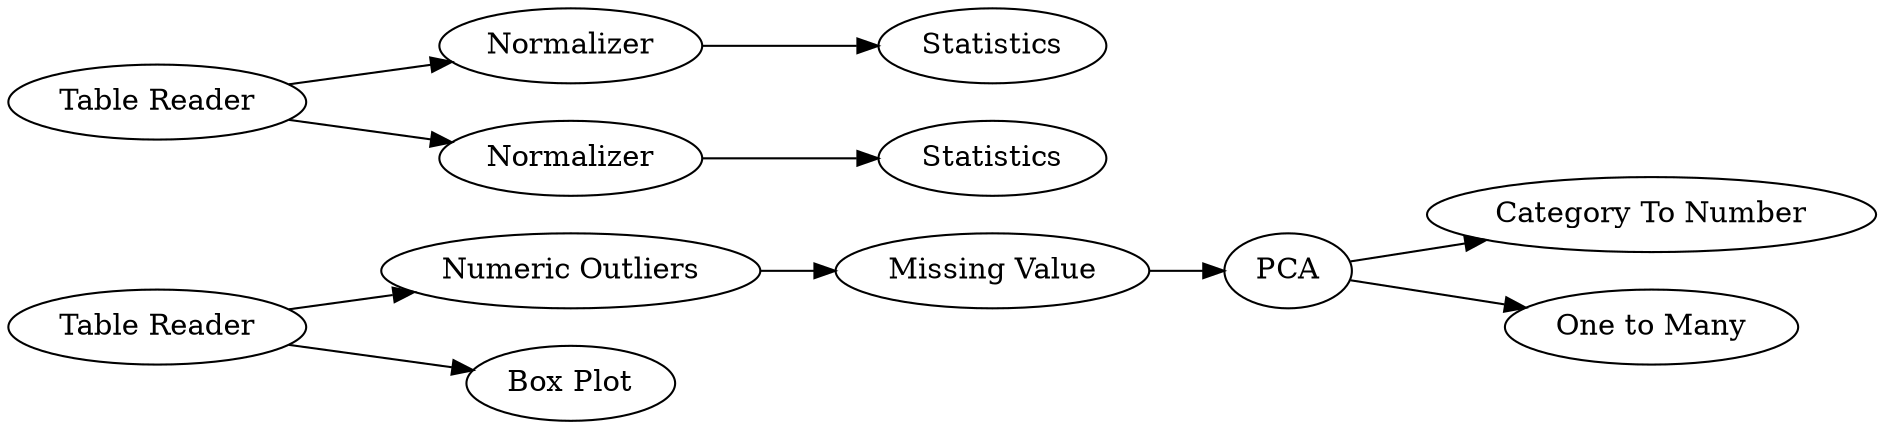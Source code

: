 digraph {
	95 [label="Table Reader"]
	97 [label="Numeric Outliers"]
	100 [label="Box Plot"]
	126 [label="Missing Value"]
	127 [label="Category To Number"]
	128 [label="One to Many"]
	129 [label=PCA]
	135 [label="Table Reader"]
	136 [label=Normalizer]
	137 [label=Normalizer]
	138 [label=Statistics]
	139 [label=Statistics]
	95 -> 100
	95 -> 97
	97 -> 126
	126 -> 129
	129 -> 128
	129 -> 127
	135 -> 137
	135 -> 136
	136 -> 139
	137 -> 138
	rankdir=LR
}
